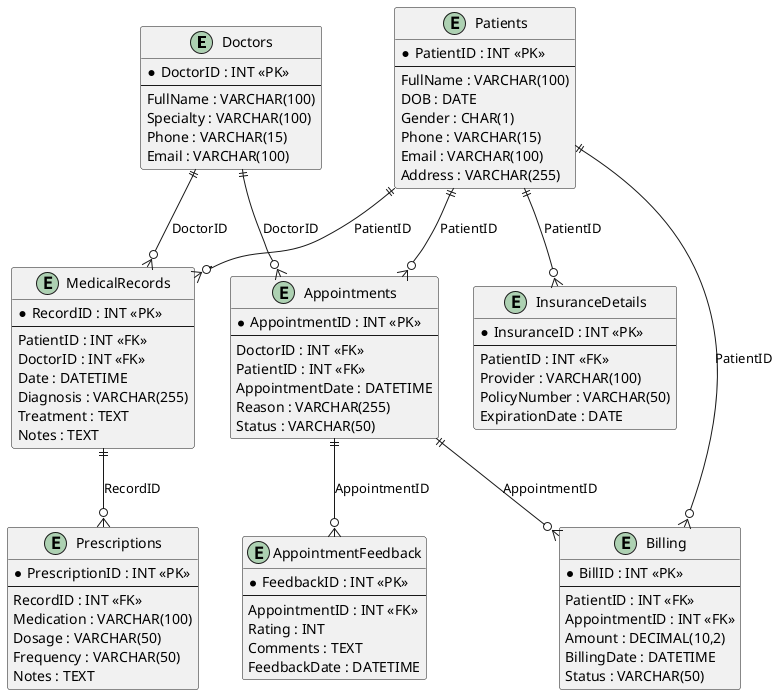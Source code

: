 @startuml diagram
entity "Doctors" {
  *DoctorID : INT <<PK>>
  --
  FullName : VARCHAR(100)
  Specialty : VARCHAR(100)
  Phone : VARCHAR(15)
  Email : VARCHAR(100)
}

entity "Patients" {
  *PatientID : INT <<PK>>
  --
  FullName : VARCHAR(100)
  DOB : DATE
  Gender : CHAR(1)
  Phone : VARCHAR(15)
  Email : VARCHAR(100)
  Address : VARCHAR(255)
}

entity "Appointments" {
  *AppointmentID : INT <<PK>>
  --
  DoctorID : INT <<FK>>
  PatientID : INT <<FK>>
  AppointmentDate : DATETIME
  Reason : VARCHAR(255)
  Status : VARCHAR(50)
}

entity "MedicalRecords" {
  *RecordID : INT <<PK>>
  --
  PatientID : INT <<FK>>
  DoctorID : INT <<FK>>
  Date : DATETIME
  Diagnosis : VARCHAR(255)
  Treatment : TEXT
  Notes : TEXT
}

entity "Billing" {
  *BillID : INT <<PK>>
  --
  PatientID : INT <<FK>>
  AppointmentID : INT <<FK>>
  Amount : DECIMAL(10,2)
  BillingDate : DATETIME
  Status : VARCHAR(50)
}

entity "Prescriptions" {
  *PrescriptionID : INT <<PK>>
  --
  RecordID : INT <<FK>>
  Medication : VARCHAR(100)
  Dosage : VARCHAR(50)
  Frequency : VARCHAR(50)
  Notes : TEXT
}

entity "InsuranceDetails" {
  *InsuranceID : INT <<PK>>
  --
  PatientID : INT <<FK>>
  Provider : VARCHAR(100)
  PolicyNumber : VARCHAR(50)
  ExpirationDate : DATE
}

entity "AppointmentFeedback" {
  *FeedbackID : INT <<PK>>
  --
  AppointmentID : INT <<FK>>
  Rating : INT
  Comments : TEXT
  FeedbackDate : DATETIME
}

"Doctors" ||--o{ "Appointments" : "DoctorID"
"Patients" ||--o{ "Appointments" : "PatientID"
"Patients" ||--o{ "MedicalRecords" : "PatientID"
"Doctors" ||--o{ "MedicalRecords" : "DoctorID"
"Patients" ||--o{ "Billing" : "PatientID"
"Appointments" ||--o{ "Billing" : "AppointmentID"
"MedicalRecords" ||--o{ "Prescriptions" : "RecordID"
"Patients" ||--o{ "InsuranceDetails" : "PatientID"
"Appointments" ||--o{ "AppointmentFeedback" : "AppointmentID"
@enduml
